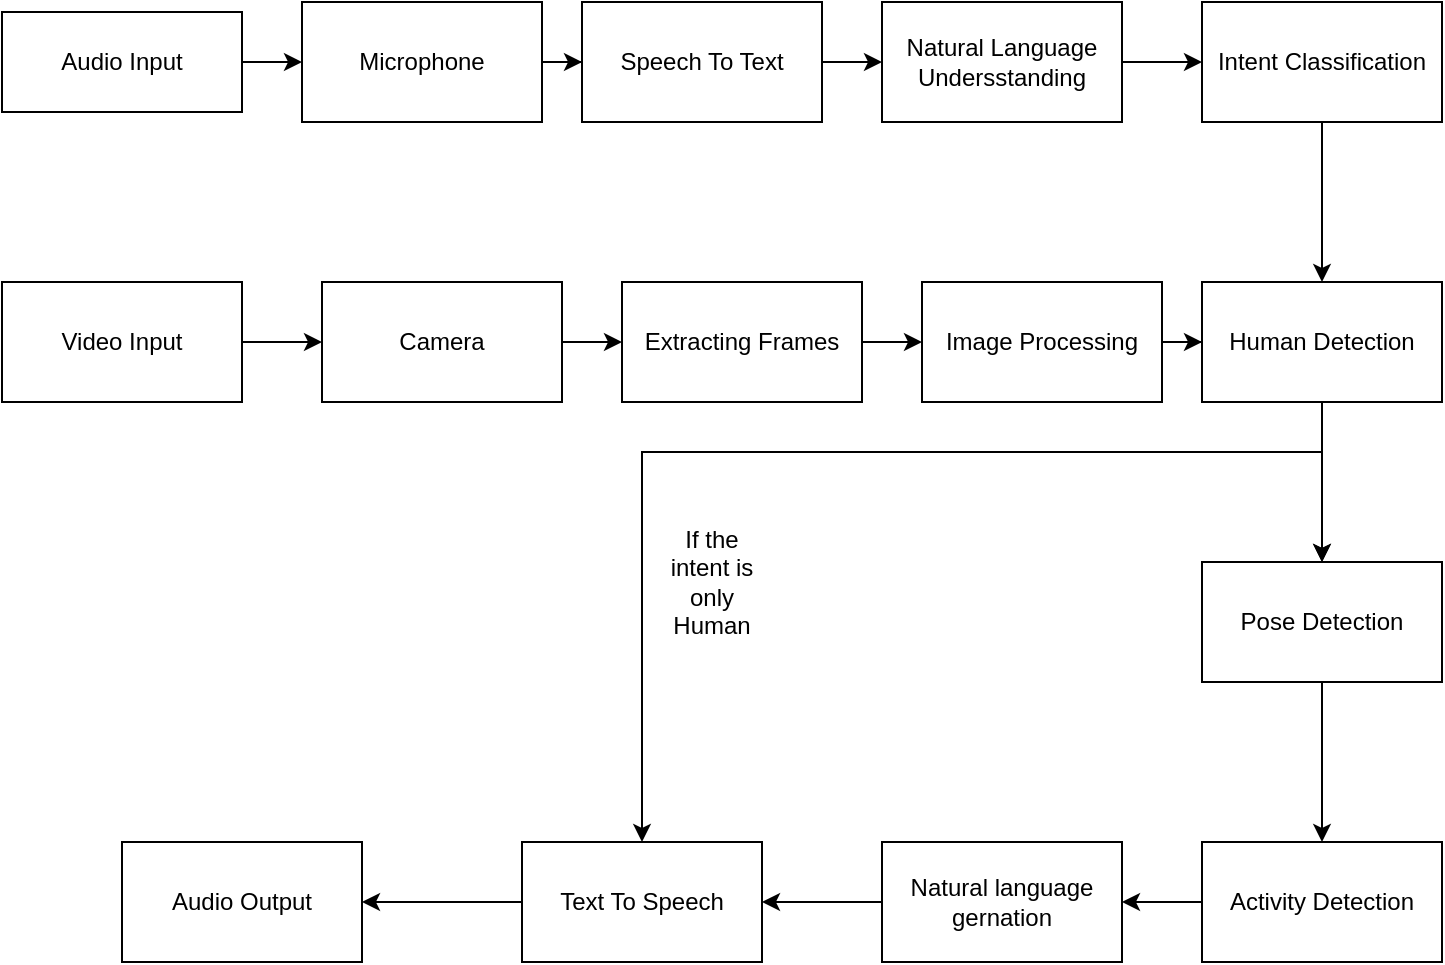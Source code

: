 <mxfile version="20.8.17" type="github">
  <diagram id="JwcadMRwFu3yK7qmQVH_" name="Page-1">
    <mxGraphModel dx="806" dy="495" grid="1" gridSize="10" guides="1" tooltips="1" connect="1" arrows="1" fold="1" page="1" pageScale="1" pageWidth="850" pageHeight="1100" math="0" shadow="0">
      <root>
        <mxCell id="0" />
        <mxCell id="1" parent="0" />
        <mxCell id="bmp9sgnXweDHO-T-YPHY-4" value="" style="edgeStyle=orthogonalEdgeStyle;rounded=0;orthogonalLoop=1;jettySize=auto;html=1;" parent="1" source="bmp9sgnXweDHO-T-YPHY-2" target="bmp9sgnXweDHO-T-YPHY-3" edge="1">
          <mxGeometry relative="1" as="geometry" />
        </mxCell>
        <mxCell id="bmp9sgnXweDHO-T-YPHY-2" value="Audio Input" style="rounded=0;whiteSpace=wrap;html=1;" parent="1" vertex="1">
          <mxGeometry x="40" y="40" width="120" height="50" as="geometry" />
        </mxCell>
        <mxCell id="bmp9sgnXweDHO-T-YPHY-28" value="" style="edgeStyle=orthogonalEdgeStyle;rounded=0;orthogonalLoop=1;jettySize=auto;html=1;" parent="1" source="bmp9sgnXweDHO-T-YPHY-3" target="bmp9sgnXweDHO-T-YPHY-27" edge="1">
          <mxGeometry relative="1" as="geometry" />
        </mxCell>
        <mxCell id="bmp9sgnXweDHO-T-YPHY-3" value="Microphone" style="whiteSpace=wrap;html=1;rounded=0;" parent="1" vertex="1">
          <mxGeometry x="190" y="35" width="120" height="60" as="geometry" />
        </mxCell>
        <mxCell id="bmp9sgnXweDHO-T-YPHY-8" value="" style="edgeStyle=orthogonalEdgeStyle;rounded=0;orthogonalLoop=1;jettySize=auto;html=1;" parent="1" source="bmp9sgnXweDHO-T-YPHY-5" target="bmp9sgnXweDHO-T-YPHY-7" edge="1">
          <mxGeometry relative="1" as="geometry" />
        </mxCell>
        <mxCell id="bmp9sgnXweDHO-T-YPHY-5" value="Natural Language Undersstanding" style="whiteSpace=wrap;html=1;rounded=0;" parent="1" vertex="1">
          <mxGeometry x="480" y="35" width="120" height="60" as="geometry" />
        </mxCell>
        <mxCell id="bmp9sgnXweDHO-T-YPHY-10" value="" style="edgeStyle=orthogonalEdgeStyle;rounded=0;orthogonalLoop=1;jettySize=auto;html=1;" parent="1" source="bmp9sgnXweDHO-T-YPHY-7" target="bmp9sgnXweDHO-T-YPHY-9" edge="1">
          <mxGeometry relative="1" as="geometry" />
        </mxCell>
        <mxCell id="bmp9sgnXweDHO-T-YPHY-7" value="Intent Classification" style="whiteSpace=wrap;html=1;rounded=0;" parent="1" vertex="1">
          <mxGeometry x="640" y="35" width="120" height="60" as="geometry" />
        </mxCell>
        <mxCell id="bmp9sgnXweDHO-T-YPHY-12" value="" style="edgeStyle=orthogonalEdgeStyle;rounded=0;orthogonalLoop=1;jettySize=auto;html=1;" parent="1" source="bmp9sgnXweDHO-T-YPHY-9" target="bmp9sgnXweDHO-T-YPHY-11" edge="1">
          <mxGeometry relative="1" as="geometry" />
        </mxCell>
        <mxCell id="bmp9sgnXweDHO-T-YPHY-32" value="" style="edgeStyle=orthogonalEdgeStyle;rounded=0;orthogonalLoop=1;jettySize=auto;html=1;" parent="1" source="bmp9sgnXweDHO-T-YPHY-9" target="bmp9sgnXweDHO-T-YPHY-11" edge="1">
          <mxGeometry relative="1" as="geometry" />
        </mxCell>
        <mxCell id="bmp9sgnXweDHO-T-YPHY-35" style="edgeStyle=orthogonalEdgeStyle;rounded=0;orthogonalLoop=1;jettySize=auto;html=1;entryX=0.5;entryY=0;entryDx=0;entryDy=0;" parent="1" source="bmp9sgnXweDHO-T-YPHY-9" target="bmp9sgnXweDHO-T-YPHY-25" edge="1">
          <mxGeometry relative="1" as="geometry">
            <Array as="points">
              <mxPoint x="700" y="260" />
              <mxPoint x="360" y="260" />
            </Array>
          </mxGeometry>
        </mxCell>
        <mxCell id="bmp9sgnXweDHO-T-YPHY-9" value="Human Detection" style="whiteSpace=wrap;html=1;rounded=0;" parent="1" vertex="1">
          <mxGeometry x="640" y="175" width="120" height="60" as="geometry" />
        </mxCell>
        <mxCell id="bmp9sgnXweDHO-T-YPHY-14" value="" style="edgeStyle=orthogonalEdgeStyle;rounded=0;orthogonalLoop=1;jettySize=auto;html=1;" parent="1" source="bmp9sgnXweDHO-T-YPHY-11" target="bmp9sgnXweDHO-T-YPHY-13" edge="1">
          <mxGeometry relative="1" as="geometry" />
        </mxCell>
        <mxCell id="bmp9sgnXweDHO-T-YPHY-11" value="Pose Detection" style="whiteSpace=wrap;html=1;rounded=0;" parent="1" vertex="1">
          <mxGeometry x="640" y="315" width="120" height="60" as="geometry" />
        </mxCell>
        <mxCell id="bmp9sgnXweDHO-T-YPHY-24" value="" style="edgeStyle=orthogonalEdgeStyle;rounded=0;orthogonalLoop=1;jettySize=auto;html=1;" parent="1" source="bmp9sgnXweDHO-T-YPHY-13" target="bmp9sgnXweDHO-T-YPHY-23" edge="1">
          <mxGeometry relative="1" as="geometry" />
        </mxCell>
        <mxCell id="bmp9sgnXweDHO-T-YPHY-13" value="Activity Detection" style="whiteSpace=wrap;html=1;rounded=0;" parent="1" vertex="1">
          <mxGeometry x="640" y="455" width="120" height="60" as="geometry" />
        </mxCell>
        <mxCell id="bmp9sgnXweDHO-T-YPHY-17" value="" style="edgeStyle=orthogonalEdgeStyle;rounded=0;orthogonalLoop=1;jettySize=auto;html=1;" parent="1" source="bmp9sgnXweDHO-T-YPHY-15" target="bmp9sgnXweDHO-T-YPHY-16" edge="1">
          <mxGeometry relative="1" as="geometry" />
        </mxCell>
        <mxCell id="bmp9sgnXweDHO-T-YPHY-15" value="Video Input" style="rounded=0;whiteSpace=wrap;html=1;" parent="1" vertex="1">
          <mxGeometry x="40" y="175" width="120" height="60" as="geometry" />
        </mxCell>
        <mxCell id="bmp9sgnXweDHO-T-YPHY-19" value="" style="edgeStyle=orthogonalEdgeStyle;rounded=0;orthogonalLoop=1;jettySize=auto;html=1;" parent="1" source="bmp9sgnXweDHO-T-YPHY-16" target="bmp9sgnXweDHO-T-YPHY-18" edge="1">
          <mxGeometry relative="1" as="geometry" />
        </mxCell>
        <mxCell id="bmp9sgnXweDHO-T-YPHY-16" value="Camera" style="whiteSpace=wrap;html=1;rounded=0;" parent="1" vertex="1">
          <mxGeometry x="200" y="175" width="120" height="60" as="geometry" />
        </mxCell>
        <mxCell id="bmp9sgnXweDHO-T-YPHY-21" value="" style="edgeStyle=orthogonalEdgeStyle;rounded=0;orthogonalLoop=1;jettySize=auto;html=1;" parent="1" source="bmp9sgnXweDHO-T-YPHY-18" target="bmp9sgnXweDHO-T-YPHY-20" edge="1">
          <mxGeometry relative="1" as="geometry" />
        </mxCell>
        <mxCell id="bmp9sgnXweDHO-T-YPHY-18" value="Extracting Frames" style="whiteSpace=wrap;html=1;rounded=0;" parent="1" vertex="1">
          <mxGeometry x="350" y="175" width="120" height="60" as="geometry" />
        </mxCell>
        <mxCell id="bmp9sgnXweDHO-T-YPHY-22" value="" style="edgeStyle=orthogonalEdgeStyle;rounded=0;orthogonalLoop=1;jettySize=auto;html=1;" parent="1" source="bmp9sgnXweDHO-T-YPHY-20" target="bmp9sgnXweDHO-T-YPHY-9" edge="1">
          <mxGeometry relative="1" as="geometry" />
        </mxCell>
        <mxCell id="bmp9sgnXweDHO-T-YPHY-20" value="Image Processing" style="whiteSpace=wrap;html=1;rounded=0;" parent="1" vertex="1">
          <mxGeometry x="500" y="175" width="120" height="60" as="geometry" />
        </mxCell>
        <mxCell id="bmp9sgnXweDHO-T-YPHY-26" value="" style="edgeStyle=orthogonalEdgeStyle;rounded=0;orthogonalLoop=1;jettySize=auto;html=1;" parent="1" source="bmp9sgnXweDHO-T-YPHY-23" target="bmp9sgnXweDHO-T-YPHY-25" edge="1">
          <mxGeometry relative="1" as="geometry" />
        </mxCell>
        <mxCell id="bmp9sgnXweDHO-T-YPHY-23" value="Natural language gernation" style="whiteSpace=wrap;html=1;rounded=0;" parent="1" vertex="1">
          <mxGeometry x="480" y="455" width="120" height="60" as="geometry" />
        </mxCell>
        <mxCell id="bmp9sgnXweDHO-T-YPHY-31" value="" style="edgeStyle=orthogonalEdgeStyle;rounded=0;orthogonalLoop=1;jettySize=auto;html=1;" parent="1" source="bmp9sgnXweDHO-T-YPHY-25" target="bmp9sgnXweDHO-T-YPHY-30" edge="1">
          <mxGeometry relative="1" as="geometry" />
        </mxCell>
        <mxCell id="bmp9sgnXweDHO-T-YPHY-25" value="Text To Speech" style="whiteSpace=wrap;html=1;rounded=0;" parent="1" vertex="1">
          <mxGeometry x="300" y="455" width="120" height="60" as="geometry" />
        </mxCell>
        <mxCell id="bmp9sgnXweDHO-T-YPHY-29" value="" style="edgeStyle=orthogonalEdgeStyle;rounded=0;orthogonalLoop=1;jettySize=auto;html=1;" parent="1" source="bmp9sgnXweDHO-T-YPHY-27" target="bmp9sgnXweDHO-T-YPHY-5" edge="1">
          <mxGeometry relative="1" as="geometry" />
        </mxCell>
        <mxCell id="bmp9sgnXweDHO-T-YPHY-27" value="Speech To Text" style="whiteSpace=wrap;html=1;rounded=0;" parent="1" vertex="1">
          <mxGeometry x="330" y="35" width="120" height="60" as="geometry" />
        </mxCell>
        <mxCell id="bmp9sgnXweDHO-T-YPHY-30" value="Audio Output" style="whiteSpace=wrap;html=1;rounded=0;" parent="1" vertex="1">
          <mxGeometry x="100" y="455" width="120" height="60" as="geometry" />
        </mxCell>
        <mxCell id="bmp9sgnXweDHO-T-YPHY-36" value="If the intent is only Human" style="text;html=1;strokeColor=none;fillColor=none;align=center;verticalAlign=middle;whiteSpace=wrap;rounded=0;" parent="1" vertex="1">
          <mxGeometry x="365" y="310" width="60" height="30" as="geometry" />
        </mxCell>
      </root>
    </mxGraphModel>
  </diagram>
</mxfile>
